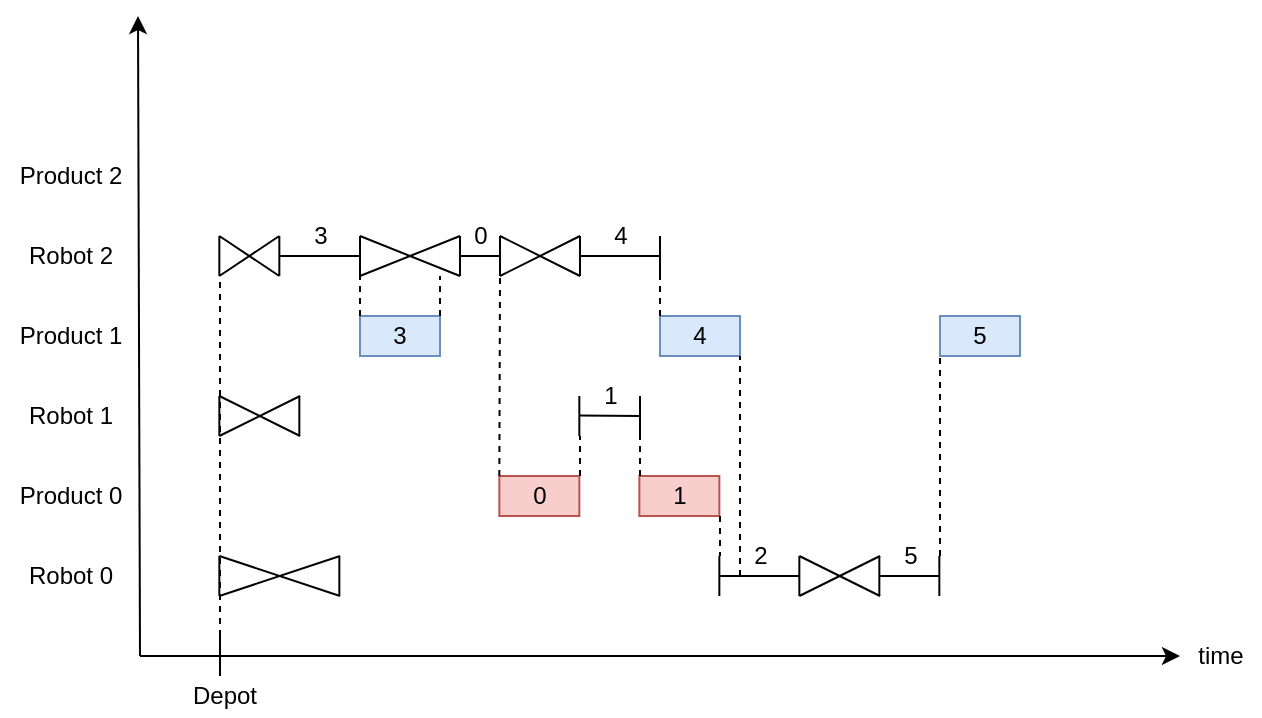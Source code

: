 <mxfile version="13.1.14" type="google"><diagram id="EZQV7ug1SYSrj5uGV_b-" name="Page-1"><mxGraphModel dx="743" dy="436" grid="1" gridSize="10" guides="1" tooltips="1" connect="1" arrows="1" fold="1" page="1" pageScale="1" pageWidth="1654" pageHeight="1169" math="0" shadow="0"><root><mxCell id="0"/><mxCell id="1" parent="0"/><mxCell id="-zJ7v5Dv4l9Q83hzlITT-1" value="" style="endArrow=classic;html=1;" parent="1" edge="1"><mxGeometry width="50" height="50" relative="1" as="geometry"><mxPoint x="160" y="1080" as="sourcePoint"/><mxPoint x="159" y="760" as="targetPoint"/></mxGeometry></mxCell><mxCell id="-zJ7v5Dv4l9Q83hzlITT-3" value="" style="endArrow=classic;html=1;" parent="1" edge="1"><mxGeometry width="50" height="50" relative="1" as="geometry"><mxPoint x="160" y="1080" as="sourcePoint"/><mxPoint x="680" y="1080" as="targetPoint"/></mxGeometry></mxCell><mxCell id="-zJ7v5Dv4l9Q83hzlITT-11" value="" style="endArrow=none;html=1;" parent="1" edge="1"><mxGeometry width="50" height="50" relative="1" as="geometry"><mxPoint x="199.67" y="890" as="sourcePoint"/><mxPoint x="199.67" y="870" as="targetPoint"/></mxGeometry></mxCell><mxCell id="-zJ7v5Dv4l9Q83hzlITT-12" value="" style="endArrow=none;html=1;" parent="1" edge="1"><mxGeometry width="50" height="50" relative="1" as="geometry"><mxPoint x="229.67" y="890" as="sourcePoint"/><mxPoint x="229.67" y="870" as="targetPoint"/></mxGeometry></mxCell><mxCell id="-zJ7v5Dv4l9Q83hzlITT-13" value="" style="endArrow=none;html=1;" parent="1" edge="1"><mxGeometry width="50" height="50" relative="1" as="geometry"><mxPoint x="199.67" y="870" as="sourcePoint"/><mxPoint x="229.67" y="890" as="targetPoint"/></mxGeometry></mxCell><mxCell id="-zJ7v5Dv4l9Q83hzlITT-14" value="" style="endArrow=none;html=1;" parent="1" edge="1"><mxGeometry width="50" height="50" relative="1" as="geometry"><mxPoint x="199.67" y="890" as="sourcePoint"/><mxPoint x="229.67" y="870" as="targetPoint"/></mxGeometry></mxCell><mxCell id="-zJ7v5Dv4l9Q83hzlITT-15" value="" style="endArrow=none;html=1;" parent="1" edge="1"><mxGeometry width="50" height="50" relative="1" as="geometry"><mxPoint x="229.67" y="880" as="sourcePoint"/><mxPoint x="269.67" y="880" as="targetPoint"/></mxGeometry></mxCell><mxCell id="-zJ7v5Dv4l9Q83hzlITT-16" value="" style="endArrow=none;html=1;" parent="1" edge="1"><mxGeometry width="50" height="50" relative="1" as="geometry"><mxPoint x="270" y="890" as="sourcePoint"/><mxPoint x="270" y="870" as="targetPoint"/></mxGeometry></mxCell><mxCell id="-zJ7v5Dv4l9Q83hzlITT-17" value="3" style="text;html=1;align=center;verticalAlign=middle;resizable=0;points=[];autosize=1;" parent="1" vertex="1"><mxGeometry x="239.67" y="860" width="20" height="20" as="geometry"/></mxCell><mxCell id="-zJ7v5Dv4l9Q83hzlITT-19" value="" style="endArrow=none;html=1;" parent="1" edge="1"><mxGeometry width="50" height="50" relative="1" as="geometry"><mxPoint x="200" y="1090" as="sourcePoint"/><mxPoint x="200" y="1070" as="targetPoint"/></mxGeometry></mxCell><mxCell id="-zJ7v5Dv4l9Q83hzlITT-20" value="Depot" style="text;html=1;align=center;verticalAlign=middle;resizable=0;points=[];autosize=1;" parent="1" vertex="1"><mxGeometry x="177" y="1090" width="50" height="20" as="geometry"/></mxCell><mxCell id="-zJ7v5Dv4l9Q83hzlITT-21" value="3" style="rounded=0;whiteSpace=wrap;html=1;fillColor=#dae8fc;strokeColor=#6c8ebf;" parent="1" vertex="1"><mxGeometry x="270" y="910" width="40" height="20" as="geometry"/></mxCell><mxCell id="-zJ7v5Dv4l9Q83hzlITT-23" value="time" style="text;html=1;align=center;verticalAlign=middle;resizable=0;points=[];autosize=1;" parent="1" vertex="1"><mxGeometry x="680" y="1070" width="40" height="20" as="geometry"/></mxCell><mxCell id="-zJ7v5Dv4l9Q83hzlITT-24" value="" style="endArrow=none;dashed=1;html=1;exitX=0;exitY=0;exitDx=0;exitDy=0;" parent="1" source="-zJ7v5Dv4l9Q83hzlITT-21" edge="1"><mxGeometry width="50" height="50" relative="1" as="geometry"><mxPoint x="270" y="930" as="sourcePoint"/><mxPoint x="270" y="890" as="targetPoint"/></mxGeometry></mxCell><mxCell id="-zJ7v5Dv4l9Q83hzlITT-25" value="" style="endArrow=none;dashed=1;html=1;" parent="1" edge="1"><mxGeometry width="50" height="50" relative="1" as="geometry"><mxPoint x="200" y="1070" as="sourcePoint"/><mxPoint x="200" y="890" as="targetPoint"/></mxGeometry></mxCell><mxCell id="-zJ7v5Dv4l9Q83hzlITT-27" value="" style="endArrow=none;html=1;" parent="1" edge="1"><mxGeometry width="50" height="50" relative="1" as="geometry"><mxPoint x="320" y="890" as="sourcePoint"/><mxPoint x="320" y="870" as="targetPoint"/></mxGeometry></mxCell><mxCell id="-zJ7v5Dv4l9Q83hzlITT-28" value="" style="endArrow=none;html=1;" parent="1" edge="1"><mxGeometry width="50" height="50" relative="1" as="geometry"><mxPoint x="270" y="870" as="sourcePoint"/><mxPoint x="320" y="890" as="targetPoint"/></mxGeometry></mxCell><mxCell id="-zJ7v5Dv4l9Q83hzlITT-29" value="" style="endArrow=none;html=1;" parent="1" edge="1"><mxGeometry width="50" height="50" relative="1" as="geometry"><mxPoint x="270" y="890" as="sourcePoint"/><mxPoint x="320" y="870" as="targetPoint"/></mxGeometry></mxCell><mxCell id="-zJ7v5Dv4l9Q83hzlITT-30" value="" style="endArrow=none;html=1;" parent="1" edge="1"><mxGeometry width="50" height="50" relative="1" as="geometry"><mxPoint x="320.0" y="880" as="sourcePoint"/><mxPoint x="340" y="880" as="targetPoint"/></mxGeometry></mxCell><mxCell id="-zJ7v5Dv4l9Q83hzlITT-31" value="" style="endArrow=none;html=1;" parent="1" edge="1"><mxGeometry width="50" height="50" relative="1" as="geometry"><mxPoint x="340" y="890" as="sourcePoint"/><mxPoint x="340" y="870" as="targetPoint"/></mxGeometry></mxCell><mxCell id="-zJ7v5Dv4l9Q83hzlITT-32" value="0" style="text;html=1;align=center;verticalAlign=middle;resizable=0;points=[];autosize=1;" parent="1" vertex="1"><mxGeometry x="319.67" y="860" width="20" height="20" as="geometry"/></mxCell><mxCell id="-zJ7v5Dv4l9Q83hzlITT-33" value="0" style="rounded=0;whiteSpace=wrap;html=1;fillColor=#f8cecc;strokeColor=#b85450;" parent="1" vertex="1"><mxGeometry x="339.67" y="990" width="40" height="20" as="geometry"/></mxCell><mxCell id="-hGhdVRFK6GKKIBSV2Wx-1" value="&lt;font style=&quot;font-size: 12px&quot;&gt;Product&amp;nbsp;2&lt;/font&gt;" style="text;html=1;align=center;verticalAlign=middle;resizable=0;points=[];autosize=1;" parent="1" vertex="1"><mxGeometry x="90" y="830" width="70" height="20" as="geometry"/></mxCell><mxCell id="-hGhdVRFK6GKKIBSV2Wx-2" value="&lt;font style=&quot;font-size: 12px&quot;&gt;Product 1&lt;/font&gt;" style="text;html=1;align=center;verticalAlign=middle;resizable=0;points=[];autosize=1;" parent="1" vertex="1"><mxGeometry x="90" y="910" width="70" height="20" as="geometry"/></mxCell><mxCell id="-hGhdVRFK6GKKIBSV2Wx-3" value="&lt;font style=&quot;font-size: 12px&quot;&gt;Product 0&lt;/font&gt;" style="text;html=1;align=center;verticalAlign=middle;resizable=0;points=[];autosize=1;" parent="1" vertex="1"><mxGeometry x="90" y="990" width="70" height="20" as="geometry"/></mxCell><mxCell id="-hGhdVRFK6GKKIBSV2Wx-4" value="&lt;font style=&quot;font-size: 12px&quot;&gt;Robot 0&lt;/font&gt;" style="text;html=1;align=center;verticalAlign=middle;resizable=0;points=[];autosize=1;" parent="1" vertex="1"><mxGeometry x="95" y="1030" width="60" height="20" as="geometry"/></mxCell><mxCell id="-hGhdVRFK6GKKIBSV2Wx-5" value="&lt;font style=&quot;font-size: 12px&quot;&gt;Robot 1&lt;/font&gt;" style="text;html=1;align=center;verticalAlign=middle;resizable=0;points=[];autosize=1;" parent="1" vertex="1"><mxGeometry x="95" y="950" width="60" height="20" as="geometry"/></mxCell><mxCell id="-hGhdVRFK6GKKIBSV2Wx-6" value="&lt;font style=&quot;font-size: 12px&quot;&gt;Robot 2&lt;/font&gt;" style="text;html=1;align=center;verticalAlign=middle;resizable=0;points=[];autosize=1;" parent="1" vertex="1"><mxGeometry x="95" y="870" width="60" height="20" as="geometry"/></mxCell><mxCell id="-hGhdVRFK6GKKIBSV2Wx-7" value="" style="endArrow=none;dashed=1;html=1;exitX=0;exitY=0;exitDx=0;exitDy=0;" parent="1" source="-zJ7v5Dv4l9Q83hzlITT-33" edge="1"><mxGeometry width="50" height="50" relative="1" as="geometry"><mxPoint x="370" y="940" as="sourcePoint"/><mxPoint x="340" y="890" as="targetPoint"/></mxGeometry></mxCell><mxCell id="IjAKpEGFT8FIH4Zyo8Ix-1" value="" style="endArrow=none;html=1;" parent="1" edge="1"><mxGeometry width="50" height="50" relative="1" as="geometry"><mxPoint x="199.67" y="970" as="sourcePoint"/><mxPoint x="199.67" y="950" as="targetPoint"/></mxGeometry></mxCell><mxCell id="IjAKpEGFT8FIH4Zyo8Ix-2" value="" style="endArrow=none;html=1;" parent="1" edge="1"><mxGeometry width="50" height="50" relative="1" as="geometry"><mxPoint x="239.67" y="970" as="sourcePoint"/><mxPoint x="239.67" y="950" as="targetPoint"/></mxGeometry></mxCell><mxCell id="IjAKpEGFT8FIH4Zyo8Ix-3" value="" style="endArrow=none;html=1;" parent="1" edge="1"><mxGeometry width="50" height="50" relative="1" as="geometry"><mxPoint x="199.67" y="950" as="sourcePoint"/><mxPoint x="240" y="970" as="targetPoint"/></mxGeometry></mxCell><mxCell id="IjAKpEGFT8FIH4Zyo8Ix-4" value="" style="endArrow=none;html=1;" parent="1" edge="1"><mxGeometry width="50" height="50" relative="1" as="geometry"><mxPoint x="199.67" y="970" as="sourcePoint"/><mxPoint x="240" y="950" as="targetPoint"/></mxGeometry></mxCell><mxCell id="IjAKpEGFT8FIH4Zyo8Ix-11" value="" style="endArrow=none;html=1;" parent="1" edge="1"><mxGeometry width="50" height="50" relative="1" as="geometry"><mxPoint x="379.67" y="970" as="sourcePoint"/><mxPoint x="379.67" y="950" as="targetPoint"/></mxGeometry></mxCell><mxCell id="IjAKpEGFT8FIH4Zyo8Ix-12" value="" style="endArrow=none;dashed=1;html=1;" parent="1" edge="1"><mxGeometry width="50" height="50" relative="1" as="geometry"><mxPoint x="380" y="990" as="sourcePoint"/><mxPoint x="380" y="970" as="targetPoint"/></mxGeometry></mxCell><mxCell id="IjAKpEGFT8FIH4Zyo8Ix-13" value="" style="endArrow=none;html=1;" parent="1" edge="1"><mxGeometry width="50" height="50" relative="1" as="geometry"><mxPoint x="379.67" y="959.8" as="sourcePoint"/><mxPoint x="410" y="960" as="targetPoint"/></mxGeometry></mxCell><mxCell id="IjAKpEGFT8FIH4Zyo8Ix-14" value="" style="endArrow=none;html=1;" parent="1" edge="1"><mxGeometry width="50" height="50" relative="1" as="geometry"><mxPoint x="410.0" y="970" as="sourcePoint"/><mxPoint x="410.0" y="950" as="targetPoint"/></mxGeometry></mxCell><mxCell id="IjAKpEGFT8FIH4Zyo8Ix-15" value="1" style="text;html=1;align=center;verticalAlign=middle;resizable=0;points=[];autosize=1;" parent="1" vertex="1"><mxGeometry x="384.67" y="940" width="20" height="20" as="geometry"/></mxCell><mxCell id="IjAKpEGFT8FIH4Zyo8Ix-16" value="1" style="rounded=0;whiteSpace=wrap;html=1;fillColor=#f8cecc;strokeColor=#b85450;" parent="1" vertex="1"><mxGeometry x="409.67" y="990" width="40" height="20" as="geometry"/></mxCell><mxCell id="IjAKpEGFT8FIH4Zyo8Ix-17" value="" style="endArrow=none;dashed=1;html=1;" parent="1" edge="1"><mxGeometry width="50" height="50" relative="1" as="geometry"><mxPoint x="410" y="990" as="sourcePoint"/><mxPoint x="410" y="970" as="targetPoint"/></mxGeometry></mxCell><mxCell id="Ef2eGPEWTaYH5UgkYiF2-2" value="" style="endArrow=none;html=1;" parent="1" edge="1"><mxGeometry width="50" height="50" relative="1" as="geometry"><mxPoint x="340" y="890" as="sourcePoint"/><mxPoint x="380" y="870" as="targetPoint"/></mxGeometry></mxCell><mxCell id="Ef2eGPEWTaYH5UgkYiF2-3" value="" style="endArrow=none;html=1;" parent="1" edge="1"><mxGeometry width="50" height="50" relative="1" as="geometry"><mxPoint x="340" y="870" as="sourcePoint"/><mxPoint x="380" y="890" as="targetPoint"/></mxGeometry></mxCell><mxCell id="Ef2eGPEWTaYH5UgkYiF2-4" value="" style="endArrow=none;html=1;" parent="1" edge="1"><mxGeometry width="50" height="50" relative="1" as="geometry"><mxPoint x="380" y="890" as="sourcePoint"/><mxPoint x="380" y="870" as="targetPoint"/></mxGeometry></mxCell><mxCell id="Ef2eGPEWTaYH5UgkYiF2-5" value="" style="endArrow=none;html=1;" parent="1" edge="1"><mxGeometry width="50" height="50" relative="1" as="geometry"><mxPoint x="380" y="880" as="sourcePoint"/><mxPoint x="420" y="880" as="targetPoint"/></mxGeometry></mxCell><mxCell id="Ef2eGPEWTaYH5UgkYiF2-6" value="" style="endArrow=none;html=1;" parent="1" edge="1"><mxGeometry width="50" height="50" relative="1" as="geometry"><mxPoint x="420" y="890" as="sourcePoint"/><mxPoint x="420" y="870" as="targetPoint"/></mxGeometry></mxCell><mxCell id="Ef2eGPEWTaYH5UgkYiF2-7" value="4" style="text;html=1;align=center;verticalAlign=middle;resizable=0;points=[];autosize=1;" parent="1" vertex="1"><mxGeometry x="389.67" y="860" width="20" height="20" as="geometry"/></mxCell><mxCell id="Ef2eGPEWTaYH5UgkYiF2-8" value="4" style="rounded=0;whiteSpace=wrap;html=1;fillColor=#dae8fc;strokeColor=#6c8ebf;" parent="1" vertex="1"><mxGeometry x="420" y="910" width="40" height="20" as="geometry"/></mxCell><mxCell id="Ef2eGPEWTaYH5UgkYiF2-10" value="" style="endArrow=none;dashed=1;html=1;exitX=0;exitY=0;exitDx=0;exitDy=0;" parent="1" source="Ef2eGPEWTaYH5UgkYiF2-8" edge="1"><mxGeometry width="50" height="50" relative="1" as="geometry"><mxPoint x="390" y="920" as="sourcePoint"/><mxPoint x="420" y="890" as="targetPoint"/></mxGeometry></mxCell><mxCell id="SAGwPhN7b7mxbq9nuZTK-1" value="" style="endArrow=none;html=1;" parent="1" edge="1"><mxGeometry width="50" height="50" relative="1" as="geometry"><mxPoint x="199.67" y="1050" as="sourcePoint"/><mxPoint x="199.67" y="1030" as="targetPoint"/></mxGeometry></mxCell><mxCell id="SAGwPhN7b7mxbq9nuZTK-2" value="" style="endArrow=none;html=1;" parent="1" edge="1"><mxGeometry width="50" height="50" relative="1" as="geometry"><mxPoint x="259.67" y="1050" as="sourcePoint"/><mxPoint x="259.67" y="1030" as="targetPoint"/></mxGeometry></mxCell><mxCell id="SAGwPhN7b7mxbq9nuZTK-3" value="" style="endArrow=none;html=1;" parent="1" edge="1"><mxGeometry width="50" height="50" relative="1" as="geometry"><mxPoint x="199.67" y="1030" as="sourcePoint"/><mxPoint x="260" y="1050" as="targetPoint"/></mxGeometry></mxCell><mxCell id="SAGwPhN7b7mxbq9nuZTK-4" value="" style="endArrow=none;html=1;" parent="1" edge="1"><mxGeometry width="50" height="50" relative="1" as="geometry"><mxPoint x="199.67" y="1050" as="sourcePoint"/><mxPoint x="260" y="1030" as="targetPoint"/></mxGeometry></mxCell><mxCell id="SAGwPhN7b7mxbq9nuZTK-5" value="" style="endArrow=none;html=1;" parent="1" edge="1"><mxGeometry width="50" height="50" relative="1" as="geometry"><mxPoint x="449.67" y="1050" as="sourcePoint"/><mxPoint x="449.67" y="1030" as="targetPoint"/></mxGeometry></mxCell><mxCell id="SAGwPhN7b7mxbq9nuZTK-6" value="" style="endArrow=none;html=1;" parent="1" edge="1"><mxGeometry width="50" height="50" relative="1" as="geometry"><mxPoint x="489.67" y="1050" as="sourcePoint"/><mxPoint x="489.67" y="1030" as="targetPoint"/></mxGeometry></mxCell><mxCell id="SAGwPhN7b7mxbq9nuZTK-7" value="" style="endArrow=none;html=1;" parent="1" edge="1"><mxGeometry width="50" height="50" relative="1" as="geometry"><mxPoint x="450" y="1040" as="sourcePoint"/><mxPoint x="490" y="1040" as="targetPoint"/></mxGeometry></mxCell><mxCell id="SAGwPhN7b7mxbq9nuZTK-9" value="" style="endArrow=none;dashed=1;html=1;" parent="1" edge="1"><mxGeometry width="50" height="50" relative="1" as="geometry"><mxPoint x="450" y="1010" as="sourcePoint"/><mxPoint x="450" y="1030" as="targetPoint"/></mxGeometry></mxCell><mxCell id="SAGwPhN7b7mxbq9nuZTK-10" value="2" style="text;html=1;align=center;verticalAlign=middle;resizable=0;points=[];autosize=1;" parent="1" vertex="1"><mxGeometry x="460.0" y="1020" width="20" height="20" as="geometry"/></mxCell><mxCell id="sZ0uDjQQz0st12PsyoPe-2" value="" style="endArrow=none;html=1;" edge="1" parent="1"><mxGeometry width="50" height="50" relative="1" as="geometry"><mxPoint x="529.67" y="1050" as="sourcePoint"/><mxPoint x="529.67" y="1030" as="targetPoint"/></mxGeometry></mxCell><mxCell id="sZ0uDjQQz0st12PsyoPe-3" value="" style="endArrow=none;html=1;" edge="1" parent="1"><mxGeometry width="50" height="50" relative="1" as="geometry"><mxPoint x="489.67" y="1030" as="sourcePoint"/><mxPoint x="530" y="1050" as="targetPoint"/></mxGeometry></mxCell><mxCell id="sZ0uDjQQz0st12PsyoPe-4" value="" style="endArrow=none;html=1;" edge="1" parent="1"><mxGeometry width="50" height="50" relative="1" as="geometry"><mxPoint x="489.67" y="1050" as="sourcePoint"/><mxPoint x="530" y="1030" as="targetPoint"/></mxGeometry></mxCell><mxCell id="sZ0uDjQQz0st12PsyoPe-5" value="" style="endArrow=none;html=1;" edge="1" parent="1"><mxGeometry width="50" height="50" relative="1" as="geometry"><mxPoint x="530" y="1040" as="sourcePoint"/><mxPoint x="560" y="1040" as="targetPoint"/></mxGeometry></mxCell><mxCell id="sZ0uDjQQz0st12PsyoPe-6" value="" style="endArrow=none;html=1;" edge="1" parent="1"><mxGeometry width="50" height="50" relative="1" as="geometry"><mxPoint x="559.67" y="1050" as="sourcePoint"/><mxPoint x="559.67" y="1030" as="targetPoint"/></mxGeometry></mxCell><mxCell id="sZ0uDjQQz0st12PsyoPe-7" value="5" style="text;html=1;align=center;verticalAlign=middle;resizable=0;points=[];autosize=1;" vertex="1" parent="1"><mxGeometry x="535" y="1020" width="20" height="20" as="geometry"/></mxCell><mxCell id="sZ0uDjQQz0st12PsyoPe-8" value="5" style="rounded=0;whiteSpace=wrap;html=1;fillColor=#dae8fc;strokeColor=#6c8ebf;" vertex="1" parent="1"><mxGeometry x="560" y="910" width="40" height="20" as="geometry"/></mxCell><mxCell id="sZ0uDjQQz0st12PsyoPe-9" value="" style="endArrow=none;dashed=1;html=1;entryX=0;entryY=1;entryDx=0;entryDy=0;" edge="1" parent="1" target="sZ0uDjQQz0st12PsyoPe-8"><mxGeometry width="50" height="50" relative="1" as="geometry"><mxPoint x="560" y="1030" as="sourcePoint"/><mxPoint x="350" y="900" as="targetPoint"/></mxGeometry></mxCell><mxCell id="sZ0uDjQQz0st12PsyoPe-10" value="" style="endArrow=none;dashed=1;html=1;exitX=0;exitY=0;exitDx=0;exitDy=0;" edge="1" parent="1"><mxGeometry width="50" height="50" relative="1" as="geometry"><mxPoint x="310" y="910" as="sourcePoint"/><mxPoint x="310" y="890" as="targetPoint"/></mxGeometry></mxCell><mxCell id="sZ0uDjQQz0st12PsyoPe-11" value="" style="endArrow=none;dashed=1;html=1;entryX=1;entryY=1;entryDx=0;entryDy=0;" edge="1" parent="1" target="Ef2eGPEWTaYH5UgkYiF2-8"><mxGeometry width="50" height="50" relative="1" as="geometry"><mxPoint x="460" y="1040" as="sourcePoint"/><mxPoint x="460" y="940" as="targetPoint"/></mxGeometry></mxCell></root></mxGraphModel></diagram></mxfile>